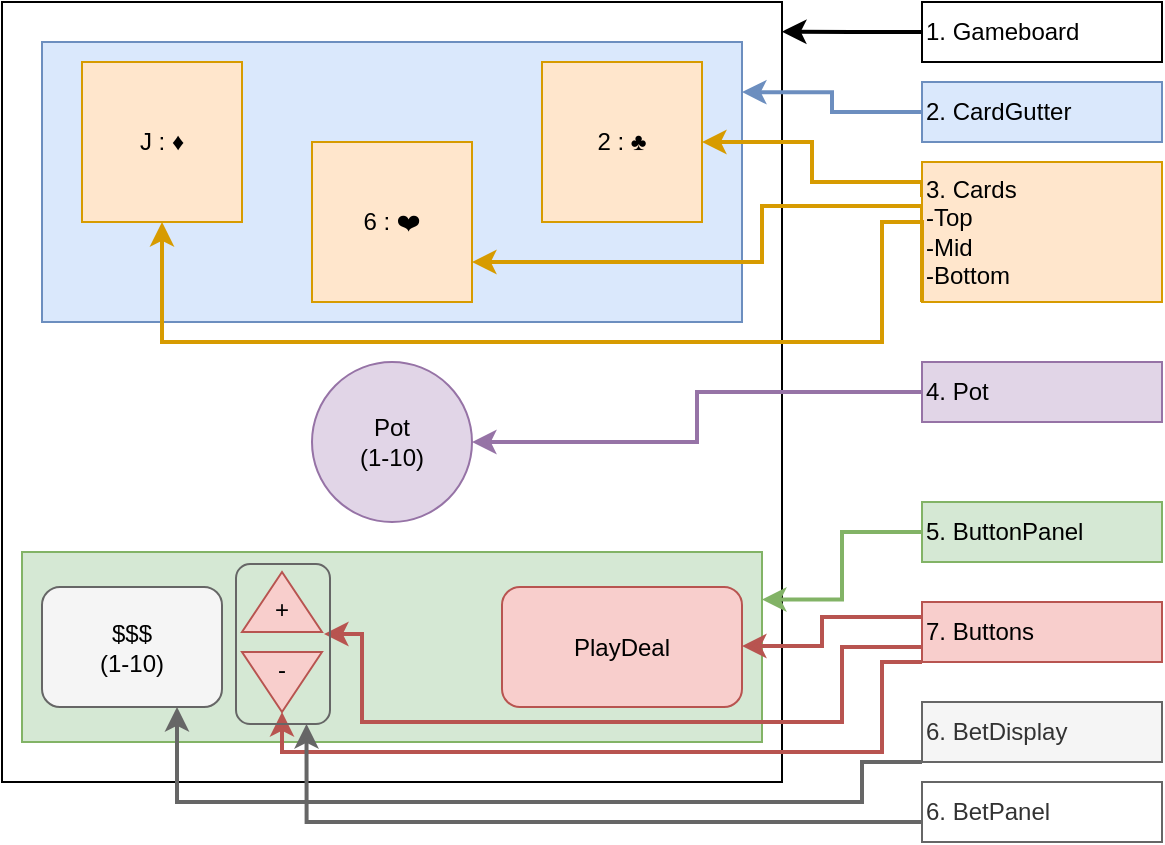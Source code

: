 <mxfile version="24.4.8" type="device">
  <diagram name="Page-1" id="ezi7qoCrn5G99sClrLgb">
    <mxGraphModel dx="984" dy="718" grid="1" gridSize="10" guides="1" tooltips="1" connect="1" arrows="1" fold="1" page="1" pageScale="1" pageWidth="1600" pageHeight="900" math="0" shadow="0">
      <root>
        <mxCell id="0" />
        <mxCell id="1" parent="0" />
        <mxCell id="h__8bB8JMQImcnncUrwL-1" value="" style="whiteSpace=wrap;html=1;aspect=fixed;" parent="1" vertex="1">
          <mxGeometry x="190" y="130" width="390" height="390" as="geometry" />
        </mxCell>
        <mxCell id="h__8bB8JMQImcnncUrwL-30" value="" style="rounded=0;whiteSpace=wrap;html=1;fillColor=#dae8fc;strokeColor=#6c8ebf;" parent="1" vertex="1">
          <mxGeometry x="210" y="150" width="350" height="140" as="geometry" />
        </mxCell>
        <mxCell id="h__8bB8JMQImcnncUrwL-31" value="" style="rounded=0;whiteSpace=wrap;html=1;fillColor=#d5e8d4;strokeColor=#82b366;" parent="1" vertex="1">
          <mxGeometry x="200" y="405" width="370" height="95" as="geometry" />
        </mxCell>
        <mxCell id="h__8bB8JMQImcnncUrwL-7" value="1. Gameboard" style="text;html=1;align=left;verticalAlign=middle;whiteSpace=wrap;rounded=0;strokeColor=default;" parent="1" vertex="1">
          <mxGeometry x="650" y="130" width="120" height="30" as="geometry" />
        </mxCell>
        <mxCell id="h__8bB8JMQImcnncUrwL-10" style="edgeStyle=orthogonalEdgeStyle;rounded=0;orthogonalLoop=1;jettySize=auto;html=1;entryX=1;entryY=0.038;entryDx=0;entryDy=0;entryPerimeter=0;strokeWidth=2;" parent="1" source="h__8bB8JMQImcnncUrwL-7" target="h__8bB8JMQImcnncUrwL-1" edge="1">
          <mxGeometry relative="1" as="geometry" />
        </mxCell>
        <mxCell id="h__8bB8JMQImcnncUrwL-11" value="" style="whiteSpace=wrap;html=1;aspect=fixed;fillColor=#ffe6cc;strokeColor=#d79b00;" parent="1" vertex="1">
          <mxGeometry x="230" y="160" width="80" height="80" as="geometry" />
        </mxCell>
        <mxCell id="h__8bB8JMQImcnncUrwL-12" value="J : ♦️" style="text;html=1;align=center;verticalAlign=middle;whiteSpace=wrap;rounded=0;fillColor=none;" parent="1" vertex="1">
          <mxGeometry x="240" y="185" width="60" height="30" as="geometry" />
        </mxCell>
        <mxCell id="h__8bB8JMQImcnncUrwL-13" value="2 : ♣️" style="whiteSpace=wrap;html=1;aspect=fixed;fillColor=#ffe6cc;strokeColor=#d79b00;" parent="1" vertex="1">
          <mxGeometry x="460" y="160" width="80" height="80" as="geometry" />
        </mxCell>
        <mxCell id="h__8bB8JMQImcnncUrwL-15" value="" style="rounded=1;whiteSpace=wrap;html=1;fillColor=#f8cecc;strokeColor=#b85450;" parent="1" vertex="1">
          <mxGeometry x="440" y="422.5" width="120" height="60" as="geometry" />
        </mxCell>
        <mxCell id="h__8bB8JMQImcnncUrwL-16" value="PlayDeal" style="text;html=1;align=center;verticalAlign=middle;whiteSpace=wrap;rounded=0;" parent="1" vertex="1">
          <mxGeometry x="470" y="437.5" width="60" height="30" as="geometry" />
        </mxCell>
        <mxCell id="h__8bB8JMQImcnncUrwL-17" value="" style="whiteSpace=wrap;html=1;aspect=fixed;fillColor=#ffe6cc;strokeColor=#d79b00;" parent="1" vertex="1">
          <mxGeometry x="345" y="200" width="80" height="80" as="geometry" />
        </mxCell>
        <mxCell id="h__8bB8JMQImcnncUrwL-18" value="6 : ❤️" style="text;html=1;align=center;verticalAlign=middle;whiteSpace=wrap;rounded=0;fillColor=none;" parent="1" vertex="1">
          <mxGeometry x="355" y="225" width="60" height="30" as="geometry" />
        </mxCell>
        <mxCell id="h__8bB8JMQImcnncUrwL-19" value="" style="rounded=1;whiteSpace=wrap;html=1;fillColor=#f5f5f5;strokeColor=#666666;fontColor=#333333;" parent="1" vertex="1">
          <mxGeometry x="210" y="422.5" width="90" height="60" as="geometry" />
        </mxCell>
        <mxCell id="h__8bB8JMQImcnncUrwL-20" value="$$$&lt;br&gt;(1-10)" style="text;html=1;align=center;verticalAlign=middle;whiteSpace=wrap;rounded=0;" parent="1" vertex="1">
          <mxGeometry x="225" y="437.5" width="60" height="30" as="geometry" />
        </mxCell>
        <mxCell id="h__8bB8JMQImcnncUrwL-22" value="Pot&lt;br&gt;(1-10)" style="ellipse;whiteSpace=wrap;html=1;aspect=fixed;fillColor=#e1d5e7;strokeColor=#9673a6;" parent="1" vertex="1">
          <mxGeometry x="345" y="310" width="80" height="80" as="geometry" />
        </mxCell>
        <mxCell id="h__8bB8JMQImcnncUrwL-23" value="" style="triangle;whiteSpace=wrap;html=1;rotation=-90;fillColor=#f8cecc;strokeColor=#b85450;" parent="1" vertex="1">
          <mxGeometry x="315" y="410" width="30" height="40" as="geometry" />
        </mxCell>
        <mxCell id="h__8bB8JMQImcnncUrwL-24" value="" style="triangle;whiteSpace=wrap;html=1;rotation=90;fillColor=#f8cecc;strokeColor=#b85450;" parent="1" vertex="1">
          <mxGeometry x="315" y="450" width="30" height="40" as="geometry" />
        </mxCell>
        <mxCell id="h__8bB8JMQImcnncUrwL-26" value="+" style="text;html=1;align=center;verticalAlign=middle;whiteSpace=wrap;rounded=0;" parent="1" vertex="1">
          <mxGeometry x="315" y="426" width="30" height="15" as="geometry" />
        </mxCell>
        <mxCell id="h__8bB8JMQImcnncUrwL-28" value="-" style="text;html=1;align=center;verticalAlign=middle;whiteSpace=wrap;rounded=0;" parent="1" vertex="1">
          <mxGeometry x="315" y="456" width="30" height="15" as="geometry" />
        </mxCell>
        <mxCell id="h__8bB8JMQImcnncUrwL-32" value="2. CardGutter" style="text;html=1;align=left;verticalAlign=middle;whiteSpace=wrap;rounded=0;strokeColor=#6c8ebf;fillColor=#dae8fc;" parent="1" vertex="1">
          <mxGeometry x="650" y="170" width="120" height="30" as="geometry" />
        </mxCell>
        <mxCell id="h__8bB8JMQImcnncUrwL-36" style="edgeStyle=orthogonalEdgeStyle;rounded=0;orthogonalLoop=1;jettySize=auto;html=1;entryX=1;entryY=0.179;entryDx=0;entryDy=0;entryPerimeter=0;fillColor=#dae8fc;strokeColor=#6c8ebf;strokeWidth=2;" parent="1" source="h__8bB8JMQImcnncUrwL-32" target="h__8bB8JMQImcnncUrwL-30" edge="1">
          <mxGeometry relative="1" as="geometry" />
        </mxCell>
        <mxCell id="h__8bB8JMQImcnncUrwL-48" style="edgeStyle=orthogonalEdgeStyle;rounded=0;orthogonalLoop=1;jettySize=auto;html=1;exitX=0;exitY=0.75;exitDx=0;exitDy=0;entryX=1;entryY=0.75;entryDx=0;entryDy=0;fillColor=#ffe6cc;strokeColor=#d79b00;strokeWidth=2;" parent="1" source="h__8bB8JMQImcnncUrwL-37" target="h__8bB8JMQImcnncUrwL-17" edge="1">
          <mxGeometry relative="1" as="geometry">
            <Array as="points">
              <mxPoint x="570" y="232" />
              <mxPoint x="570" y="260" />
            </Array>
          </mxGeometry>
        </mxCell>
        <mxCell id="h__8bB8JMQImcnncUrwL-49" style="edgeStyle=orthogonalEdgeStyle;rounded=0;orthogonalLoop=1;jettySize=auto;html=1;exitX=0;exitY=0.25;exitDx=0;exitDy=0;fillColor=#ffe6cc;strokeColor=#d79b00;strokeWidth=2;" parent="1" source="h__8bB8JMQImcnncUrwL-37" target="h__8bB8JMQImcnncUrwL-13" edge="1">
          <mxGeometry relative="1" as="geometry">
            <Array as="points">
              <mxPoint x="650" y="220" />
              <mxPoint x="595" y="220" />
              <mxPoint x="595" y="200" />
            </Array>
          </mxGeometry>
        </mxCell>
        <mxCell id="h__8bB8JMQImcnncUrwL-37" value="3. Cards&lt;br&gt;-Top &lt;br&gt;-Mid &lt;br&gt;-Bottom" style="text;html=1;align=left;verticalAlign=middle;whiteSpace=wrap;rounded=0;strokeColor=#d79b00;fillColor=#ffe6cc;" parent="1" vertex="1">
          <mxGeometry x="650" y="210" width="120" height="70" as="geometry" />
        </mxCell>
        <mxCell id="h__8bB8JMQImcnncUrwL-42" style="edgeStyle=orthogonalEdgeStyle;rounded=0;orthogonalLoop=1;jettySize=auto;html=1;exitX=0;exitY=1;exitDx=0;exitDy=0;entryX=0.5;entryY=1;entryDx=0;entryDy=0;fillColor=#ffe6cc;strokeColor=#d79b00;strokeWidth=2;" parent="1" source="h__8bB8JMQImcnncUrwL-37" target="h__8bB8JMQImcnncUrwL-11" edge="1">
          <mxGeometry relative="1" as="geometry">
            <Array as="points">
              <mxPoint x="630" y="240" />
              <mxPoint x="630" y="300" />
              <mxPoint x="270" y="300" />
            </Array>
          </mxGeometry>
        </mxCell>
        <mxCell id="h__8bB8JMQImcnncUrwL-52" style="edgeStyle=orthogonalEdgeStyle;rounded=0;orthogonalLoop=1;jettySize=auto;html=1;strokeWidth=2;fillColor=#e1d5e7;strokeColor=#9673a6;" parent="1" source="h__8bB8JMQImcnncUrwL-45" target="h__8bB8JMQImcnncUrwL-22" edge="1">
          <mxGeometry relative="1" as="geometry" />
        </mxCell>
        <mxCell id="h__8bB8JMQImcnncUrwL-45" value="4. Pot" style="text;html=1;align=left;verticalAlign=middle;whiteSpace=wrap;rounded=0;strokeColor=#9673a6;fillColor=#e1d5e7;" parent="1" vertex="1">
          <mxGeometry x="650" y="310" width="120" height="30" as="geometry" />
        </mxCell>
        <mxCell id="h__8bB8JMQImcnncUrwL-53" style="edgeStyle=orthogonalEdgeStyle;rounded=0;orthogonalLoop=1;jettySize=auto;html=1;entryX=1;entryY=0.25;entryDx=0;entryDy=0;strokeWidth=2;fillColor=#d5e8d4;strokeColor=#82b366;" parent="1" source="h__8bB8JMQImcnncUrwL-50" target="h__8bB8JMQImcnncUrwL-31" edge="1">
          <mxGeometry relative="1" as="geometry" />
        </mxCell>
        <mxCell id="h__8bB8JMQImcnncUrwL-50" value="5. ButtonPanel" style="text;html=1;align=left;verticalAlign=middle;whiteSpace=wrap;rounded=0;strokeColor=#82b366;fillColor=#d5e8d4;" parent="1" vertex="1">
          <mxGeometry x="650" y="380" width="120" height="30" as="geometry" />
        </mxCell>
        <mxCell id="h__8bB8JMQImcnncUrwL-55" style="edgeStyle=orthogonalEdgeStyle;rounded=0;orthogonalLoop=1;jettySize=auto;html=1;exitX=0;exitY=1;exitDx=0;exitDy=0;entryX=1;entryY=0.5;entryDx=0;entryDy=0;strokeWidth=2;fillColor=#f8cecc;strokeColor=#b85450;" parent="1" source="h__8bB8JMQImcnncUrwL-51" target="h__8bB8JMQImcnncUrwL-24" edge="1">
          <mxGeometry relative="1" as="geometry">
            <Array as="points">
              <mxPoint x="630" y="460" />
              <mxPoint x="630" y="505" />
              <mxPoint x="330" y="505" />
            </Array>
          </mxGeometry>
        </mxCell>
        <mxCell id="h__8bB8JMQImcnncUrwL-58" style="edgeStyle=orthogonalEdgeStyle;rounded=0;orthogonalLoop=1;jettySize=auto;html=1;exitX=0;exitY=0.25;exitDx=0;exitDy=0;strokeWidth=2;fillColor=#f8cecc;strokeColor=#b85450;" parent="1" source="h__8bB8JMQImcnncUrwL-51" target="h__8bB8JMQImcnncUrwL-15" edge="1">
          <mxGeometry relative="1" as="geometry">
            <Array as="points">
              <mxPoint x="600" y="438" />
              <mxPoint x="600" y="452" />
            </Array>
          </mxGeometry>
        </mxCell>
        <mxCell id="h__8bB8JMQImcnncUrwL-51" value="7. Buttons" style="text;html=1;align=left;verticalAlign=middle;whiteSpace=wrap;rounded=0;strokeColor=#b85450;fillColor=#f8cecc;" parent="1" vertex="1">
          <mxGeometry x="650" y="430" width="120" height="30" as="geometry" />
        </mxCell>
        <mxCell id="h__8bB8JMQImcnncUrwL-57" style="edgeStyle=orthogonalEdgeStyle;rounded=0;orthogonalLoop=1;jettySize=auto;html=1;exitX=0;exitY=0.75;exitDx=0;exitDy=0;entryX=-0.033;entryY=1.025;entryDx=0;entryDy=0;entryPerimeter=0;strokeWidth=2;fillColor=#f8cecc;strokeColor=#b85450;" parent="1" source="h__8bB8JMQImcnncUrwL-51" target="h__8bB8JMQImcnncUrwL-23" edge="1">
          <mxGeometry relative="1" as="geometry">
            <Array as="points">
              <mxPoint x="610" y="452" />
              <mxPoint x="610" y="490" />
              <mxPoint x="370" y="490" />
              <mxPoint x="370" y="446" />
            </Array>
          </mxGeometry>
        </mxCell>
        <mxCell id="h__8bB8JMQImcnncUrwL-61" style="edgeStyle=orthogonalEdgeStyle;rounded=0;orthogonalLoop=1;jettySize=auto;html=1;exitX=0;exitY=1;exitDx=0;exitDy=0;entryX=0.75;entryY=1;entryDx=0;entryDy=0;fillColor=#f5f5f5;strokeColor=#666666;strokeWidth=2;" parent="1" source="h__8bB8JMQImcnncUrwL-60" target="h__8bB8JMQImcnncUrwL-19" edge="1">
          <mxGeometry relative="1" as="geometry">
            <Array as="points">
              <mxPoint x="620" y="510" />
              <mxPoint x="620" y="530" />
              <mxPoint x="277" y="530" />
            </Array>
          </mxGeometry>
        </mxCell>
        <mxCell id="h__8bB8JMQImcnncUrwL-60" value="6. BetDisplay" style="text;html=1;align=left;verticalAlign=middle;whiteSpace=wrap;rounded=0;strokeColor=#666666;fillColor=#f5f5f5;fontColor=#333333;" parent="1" vertex="1">
          <mxGeometry x="650" y="480" width="120" height="30" as="geometry" />
        </mxCell>
        <mxCell id="FJ5xN_EEaFN4LdhBHBYm-1" value="" style="rounded=1;whiteSpace=wrap;html=1;fillColor=none;strokeColor=#666666;fontColor=#333333;" parent="1" vertex="1">
          <mxGeometry x="307" y="411" width="47" height="80" as="geometry" />
        </mxCell>
        <mxCell id="FJ5xN_EEaFN4LdhBHBYm-4" style="edgeStyle=orthogonalEdgeStyle;rounded=0;orthogonalLoop=1;jettySize=auto;html=1;entryX=0.75;entryY=1;entryDx=0;entryDy=0;strokeColor=#666666;strokeWidth=2;" parent="1" source="FJ5xN_EEaFN4LdhBHBYm-2" target="FJ5xN_EEaFN4LdhBHBYm-1" edge="1">
          <mxGeometry relative="1" as="geometry">
            <Array as="points">
              <mxPoint x="342" y="540" />
            </Array>
          </mxGeometry>
        </mxCell>
        <mxCell id="FJ5xN_EEaFN4LdhBHBYm-2" value="6. BetPanel" style="text;html=1;align=left;verticalAlign=middle;whiteSpace=wrap;rounded=0;strokeColor=#666666;fillColor=none;fontColor=#333333;" parent="1" vertex="1">
          <mxGeometry x="650" y="520" width="120" height="30" as="geometry" />
        </mxCell>
      </root>
    </mxGraphModel>
  </diagram>
</mxfile>
